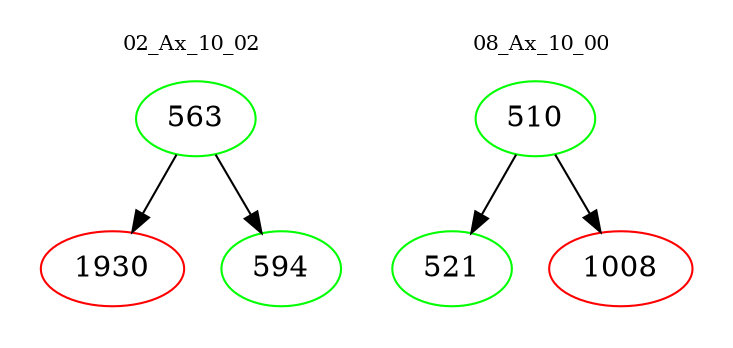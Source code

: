 digraph{
subgraph cluster_0 {
color = white
label = "02_Ax_10_02";
fontsize=10;
T0_563 [label="563", color="green"]
T0_563 -> T0_1930 [color="black"]
T0_1930 [label="1930", color="red"]
T0_563 -> T0_594 [color="black"]
T0_594 [label="594", color="green"]
}
subgraph cluster_1 {
color = white
label = "08_Ax_10_00";
fontsize=10;
T1_510 [label="510", color="green"]
T1_510 -> T1_521 [color="black"]
T1_521 [label="521", color="green"]
T1_510 -> T1_1008 [color="black"]
T1_1008 [label="1008", color="red"]
}
}
